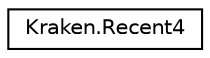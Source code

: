 digraph "Graphical Class Hierarchy"
{
 // LATEX_PDF_SIZE
  edge [fontname="Helvetica",fontsize="10",labelfontname="Helvetica",labelfontsize="10"];
  node [fontname="Helvetica",fontsize="10",shape=record];
  rankdir="LR";
  Node0 [label="Kraken.Recent4",height=0.2,width=0.4,color="black", fillcolor="white", style="filled",URL="$class_kraken_1_1_recent4.html",tooltip=" "];
}
